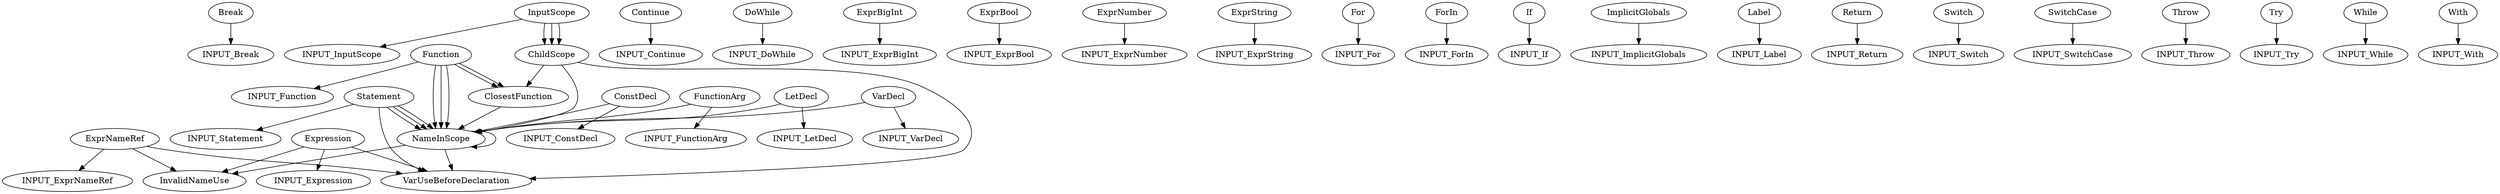digraph {
    0 [label=Break];
    1 [label=ChildScope];
    2 [label=ClosestFunction];
    3 [label=ConstDecl];
    4 [label=Continue];
    5 [label=DoWhile];
    6 [label=ExprBigInt];
    7 [label=ExprBool];
    8 [label=ExprNameRef];
    9 [label=ExprNumber];
    10 [label=ExprString];
    11 [label=Expression];
    12 [label=For];
    13 [label=ForIn];
    14 [label=Function];
    15 [label=FunctionArg];
    16 [label=INPUT_Break];
    17 [label=INPUT_ConstDecl];
    18 [label=INPUT_Continue];
    19 [label=INPUT_DoWhile];
    20 [label=INPUT_ExprBigInt];
    21 [label=INPUT_ExprBool];
    22 [label=INPUT_ExprNameRef];
    23 [label=INPUT_ExprNumber];
    24 [label=INPUT_ExprString];
    25 [label=INPUT_Expression];
    26 [label=INPUT_For];
    27 [label=INPUT_ForIn];
    28 [label=INPUT_Function];
    29 [label=INPUT_FunctionArg];
    30 [label=INPUT_If];
    31 [label=INPUT_ImplicitGlobals];
    32 [label=INPUT_InputScope];
    33 [label=INPUT_Label];
    34 [label=INPUT_LetDecl];
    35 [label=INPUT_Return];
    36 [label=INPUT_Statement];
    37 [label=INPUT_Switch];
    38 [label=INPUT_SwitchCase];
    39 [label=INPUT_Throw];
    40 [label=INPUT_Try];
    41 [label=INPUT_VarDecl];
    42 [label=INPUT_While];
    43 [label=INPUT_With];
    44 [label=If];
    45 [label=ImplicitGlobals];
    46 [label=InputScope];
    47 [label=InvalidNameUse];
    48 [label=Label];
    49 [label=LetDecl];
    50 [label=NameInScope];
    51 [label=Return];
    52 [label=Statement];
    53 [label=Switch];
    54 [label=SwitchCase];
    55 [label=Throw];
    56 [label=Try];
    57 [label=VarDecl];
    58 [label=VarUseBeforeDeclaration];
    59 [label=While];
    60 [label=With];
    0 -> 16;
    1 -> 2;
    1 -> 50;
    1 -> 58;
    2 -> 50;
    3 -> 17;
    3 -> 50;
    4 -> 18;
    5 -> 19;
    6 -> 20;
    7 -> 21;
    8 -> 22;
    8 -> 47;
    8 -> 58;
    9 -> 23;
    10 -> 24;
    11 -> 25;
    11 -> 47;
    11 -> 58;
    12 -> 26;
    13 -> 27;
    14 -> 2;
    14 -> 2;
    14 -> 28;
    14 -> 50;
    14 -> 50;
    14 -> 50;
    15 -> 29;
    15 -> 50;
    44 -> 30;
    45 -> 31;
    46 -> 1;
    46 -> 1;
    46 -> 1;
    46 -> 32;
    48 -> 33;
    49 -> 34;
    49 -> 50;
    50 -> 47;
    50 -> 50;
    50 -> 58;
    51 -> 35;
    52 -> 36;
    52 -> 50;
    52 -> 50;
    52 -> 50;
    52 -> 58;
    53 -> 37;
    54 -> 38;
    55 -> 39;
    56 -> 40;
    57 -> 41;
    57 -> 50;
    59 -> 42;
    60 -> 43;
}